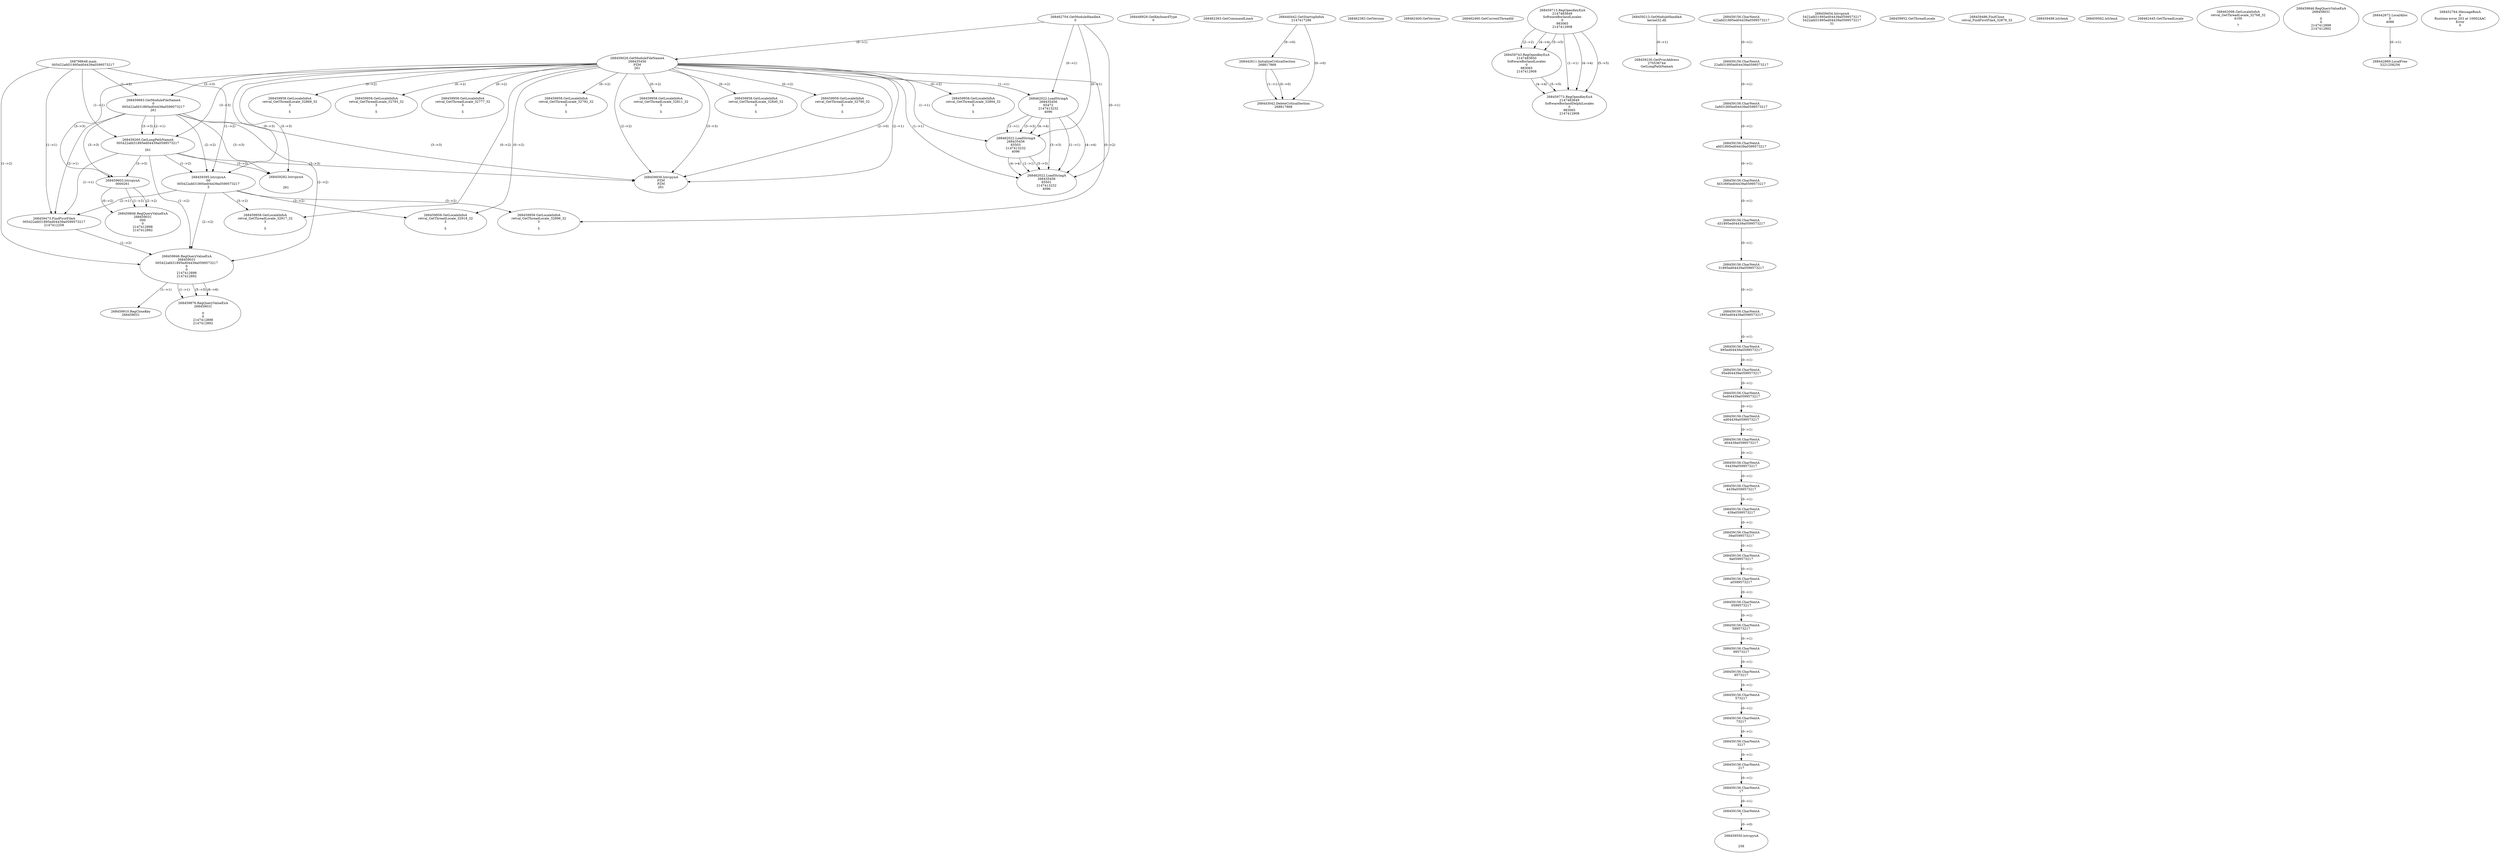 // Global SCDG with merge call
digraph {
	0 [label="268798648.main
005422afd31895ed04439a0599573217"]
	1 [label="268462704.GetModuleHandleA
0"]
	2 [label="268448929.GetKeyboardType
0"]
	3 [label="268462363.GetCommandLineA
"]
	4 [label="268440442.GetStartupInfoA
2147417296"]
	5 [label="268462383.GetVersion
"]
	6 [label="268462400.GetVersion
"]
	7 [label="268462460.GetCurrentThreadId
"]
	8 [label="268459026.GetModuleFileNameA
268435456
PZM
261"]
	1 -> 8 [label="(0-->1)"]
	9 [label="268459683.GetModuleFileNameA
0
005422afd31895ed04439a0599573217
261"]
	0 -> 9 [label="(1-->2)"]
	8 -> 9 [label="(3-->3)"]
	10 [label="268459713.RegOpenKeyExA
2147483649
Software\Borland\Locales
0
983065
2147412908"]
	11 [label="268459743.RegOpenKeyExA
2147483650
Software\Borland\Locales
0
983065
2147412908"]
	10 -> 11 [label="(2-->2)"]
	10 -> 11 [label="(4-->4)"]
	10 -> 11 [label="(5-->5)"]
	12 [label="268459773.RegOpenKeyExA
2147483649
Software\Borland\Delphi\Locales
0
983065
2147412908"]
	10 -> 12 [label="(1-->1)"]
	10 -> 12 [label="(4-->4)"]
	11 -> 12 [label="(4-->4)"]
	10 -> 12 [label="(5-->5)"]
	11 -> 12 [label="(5-->5)"]
	13 [label="268459213.GetModuleHandleA
kernel32.dll"]
	14 [label="268459230.GetProcAddress
270536744
GetLongPathNameA"]
	13 -> 14 [label="(0-->1)"]
	15 [label="268459260.GetLongPathNameA
005422afd31895ed04439a0599573217

261"]
	0 -> 15 [label="(1-->1)"]
	9 -> 15 [label="(2-->1)"]
	8 -> 15 [label="(3-->3)"]
	9 -> 15 [label="(3-->3)"]
	16 [label="268459395.lstrcpynA
00
005422afd31895ed04439a0599573217
3"]
	0 -> 16 [label="(1-->2)"]
	9 -> 16 [label="(2-->2)"]
	15 -> 16 [label="(1-->2)"]
	8 -> 16 [label="(0-->3)"]
	17 [label="268459156.CharNextA
422afd31895ed04439a0599573217"]
	18 [label="268459156.CharNextA
22afd31895ed04439a0599573217"]
	17 -> 18 [label="(0-->1)"]
	19 [label="268459156.CharNextA
2afd31895ed04439a0599573217"]
	18 -> 19 [label="(0-->1)"]
	20 [label="268459156.CharNextA
afd31895ed04439a0599573217"]
	19 -> 20 [label="(0-->1)"]
	21 [label="268459156.CharNextA
fd31895ed04439a0599573217"]
	20 -> 21 [label="(0-->1)"]
	22 [label="268459156.CharNextA
d31895ed04439a0599573217"]
	21 -> 22 [label="(0-->1)"]
	23 [label="268459156.CharNextA
31895ed04439a0599573217"]
	22 -> 23 [label="(0-->1)"]
	24 [label="268459156.CharNextA
1895ed04439a0599573217"]
	23 -> 24 [label="(0-->1)"]
	25 [label="268459156.CharNextA
895ed04439a0599573217"]
	24 -> 25 [label="(0-->1)"]
	26 [label="268459156.CharNextA
95ed04439a0599573217"]
	25 -> 26 [label="(0-->1)"]
	27 [label="268459156.CharNextA
5ed04439a0599573217"]
	26 -> 27 [label="(0-->1)"]
	28 [label="268459156.CharNextA
ed04439a0599573217"]
	27 -> 28 [label="(0-->1)"]
	29 [label="268459156.CharNextA
d04439a0599573217"]
	28 -> 29 [label="(0-->1)"]
	30 [label="268459156.CharNextA
04439a0599573217"]
	29 -> 30 [label="(0-->1)"]
	31 [label="268459156.CharNextA
4439a0599573217"]
	30 -> 31 [label="(0-->1)"]
	32 [label="268459156.CharNextA
439a0599573217"]
	31 -> 32 [label="(0-->1)"]
	33 [label="268459156.CharNextA
39a0599573217"]
	32 -> 33 [label="(0-->1)"]
	34 [label="268459156.CharNextA
9a0599573217"]
	33 -> 34 [label="(0-->1)"]
	35 [label="268459156.CharNextA
a0599573217"]
	34 -> 35 [label="(0-->1)"]
	36 [label="268459156.CharNextA
0599573217"]
	35 -> 36 [label="(0-->1)"]
	37 [label="268459156.CharNextA
599573217"]
	36 -> 37 [label="(0-->1)"]
	38 [label="268459156.CharNextA
99573217"]
	37 -> 38 [label="(0-->1)"]
	39 [label="268459156.CharNextA
9573217"]
	38 -> 39 [label="(0-->1)"]
	40 [label="268459156.CharNextA
573217"]
	39 -> 40 [label="(0-->1)"]
	41 [label="268459156.CharNextA
73217"]
	40 -> 41 [label="(0-->1)"]
	42 [label="268459156.CharNextA
3217"]
	41 -> 42 [label="(0-->1)"]
	43 [label="268459156.CharNextA
217"]
	42 -> 43 [label="(0-->1)"]
	44 [label="268459156.CharNextA
17"]
	43 -> 44 [label="(0-->1)"]
	45 [label="268459156.CharNextA
7"]
	44 -> 45 [label="(0-->1)"]
	46 [label="268459454.lstrcpynA
5422afd31895ed04439a0599573217
5422afd31895ed04439a0599573217
31"]
	47 [label="268459473.FindFirstFileA
005422afd31895ed04439a0599573217
2147412258"]
	0 -> 47 [label="(1-->1)"]
	9 -> 47 [label="(2-->1)"]
	15 -> 47 [label="(1-->1)"]
	16 -> 47 [label="(2-->1)"]
	48 [label="268459846.RegQueryValueExA
268459031
005422afd31895ed04439a0599573217
0
0
2147412898
2147412892"]
	0 -> 48 [label="(1-->2)"]
	9 -> 48 [label="(2-->2)"]
	15 -> 48 [label="(1-->2)"]
	16 -> 48 [label="(2-->2)"]
	47 -> 48 [label="(1-->2)"]
	49 [label="268459910.RegCloseKey
268459031"]
	48 -> 49 [label="(1-->1)"]
	50 [label="268459939.lstrcpynA
PZM
PZM
261"]
	8 -> 50 [label="(2-->1)"]
	8 -> 50 [label="(2-->2)"]
	8 -> 50 [label="(3-->3)"]
	9 -> 50 [label="(3-->3)"]
	15 -> 50 [label="(3-->3)"]
	8 -> 50 [label="(2-->0)"]
	51 [label="268459952.GetThreadLocale
"]
	52 [label="268459958.GetLocaleInfoA
retval_GetThreadLocale_32896_32
3

5"]
	8 -> 52 [label="(0-->2)"]
	16 -> 52 [label="(3-->2)"]
	53 [label="268462022.LoadStringA
268435456
65472
2147413232
4096"]
	1 -> 53 [label="(0-->1)"]
	8 -> 53 [label="(1-->1)"]
	54 [label="268462022.LoadStringA
268435456
65503
2147413232
4096"]
	1 -> 54 [label="(0-->1)"]
	8 -> 54 [label="(1-->1)"]
	53 -> 54 [label="(1-->1)"]
	53 -> 54 [label="(3-->3)"]
	53 -> 54 [label="(4-->4)"]
	55 [label="268459876.RegQueryValueExA
268459031

0
0
2147412898
2147412892"]
	48 -> 55 [label="(1-->1)"]
	48 -> 55 [label="(5-->5)"]
	48 -> 55 [label="(6-->6)"]
	56 [label="268459958.GetLocaleInfoA
retval_GetThreadLocale_32918_32
3

5"]
	8 -> 56 [label="(0-->2)"]
	16 -> 56 [label="(3-->2)"]
	57 [label="268459486.FindClose
retval_FindFirstFileA_32879_32"]
	58 [label="268459498.lstrlenA
"]
	59 [label="268459550.lstrcpynA


258"]
	45 -> 59 [label="(0-->0)"]
	60 [label="268459562.lstrlenA
"]
	61 [label="268459603.lstrcpynA
00\
00\
261"]
	8 -> 61 [label="(3-->3)"]
	9 -> 61 [label="(3-->3)"]
	15 -> 61 [label="(3-->3)"]
	62 [label="268459846.RegQueryValueExA
268459031
00\
0
0
2147412898
2147412892"]
	61 -> 62 [label="(1-->2)"]
	61 -> 62 [label="(2-->2)"]
	61 -> 62 [label="(0-->2)"]
	63 [label="268459958.GetLocaleInfoA
retval_GetThreadLocale_32917_32
3

5"]
	8 -> 63 [label="(0-->2)"]
	16 -> 63 [label="(3-->2)"]
	64 [label="268462445.GetThreadLocale
"]
	65 [label="268462098.GetLocaleInfoA
retval_GetThreadLocale_32768_32
4100

7"]
	66 [label="268459282.lstrcpynA


261"]
	8 -> 66 [label="(3-->3)"]
	9 -> 66 [label="(3-->3)"]
	15 -> 66 [label="(3-->3)"]
	67 [label="268459846.RegQueryValueExA
268459031

0
0
2147412898
2147412892"]
	68 [label="268459958.GetLocaleInfoA
retval_GetThreadLocale_32869_32
3

5"]
	8 -> 68 [label="(0-->2)"]
	69 [label="268462022.LoadStringA
268435456
65501
2147413232
4096"]
	1 -> 69 [label="(0-->1)"]
	8 -> 69 [label="(1-->1)"]
	53 -> 69 [label="(1-->1)"]
	54 -> 69 [label="(1-->1)"]
	53 -> 69 [label="(3-->3)"]
	54 -> 69 [label="(3-->3)"]
	53 -> 69 [label="(4-->4)"]
	54 -> 69 [label="(4-->4)"]
	70 [label="268442611.InitializeCriticalSection
268817868"]
	4 -> 70 [label="(0-->0)"]
	71 [label="268442672.LocalAlloc
0
4088"]
	72 [label="268452764.MessageBoxA
0
Runtime error 203 at 10002AAC
Error
0"]
	73 [label="268442869.LocalFree
3221258256"]
	71 -> 73 [label="(0-->1)"]
	74 [label="268443042.DeleteCriticalSection
268817868"]
	70 -> 74 [label="(1-->1)"]
	4 -> 74 [label="(0-->0)"]
	70 -> 74 [label="(0-->0)"]
	75 [label="268459958.GetLocaleInfoA
retval_GetThreadLocale_32793_32
3

5"]
	8 -> 75 [label="(0-->2)"]
	76 [label="268459958.GetLocaleInfoA
retval_GetThreadLocale_32777_32
3

5"]
	8 -> 76 [label="(0-->2)"]
	77 [label="268459958.GetLocaleInfoA
retval_GetThreadLocale_32792_32
3

5"]
	8 -> 77 [label="(0-->2)"]
	78 [label="268459958.GetLocaleInfoA
retval_GetThreadLocale_32811_32
3

5"]
	8 -> 78 [label="(0-->2)"]
	79 [label="268459958.GetLocaleInfoA
retval_GetThreadLocale_32840_32
3

5"]
	8 -> 79 [label="(0-->2)"]
	80 [label="268459958.GetLocaleInfoA
retval_GetThreadLocale_32790_32
3

5"]
	8 -> 80 [label="(0-->2)"]
	81 [label="268459958.GetLocaleInfoA
retval_GetThreadLocale_32894_32
3

5"]
	8 -> 81 [label="(0-->2)"]
}
